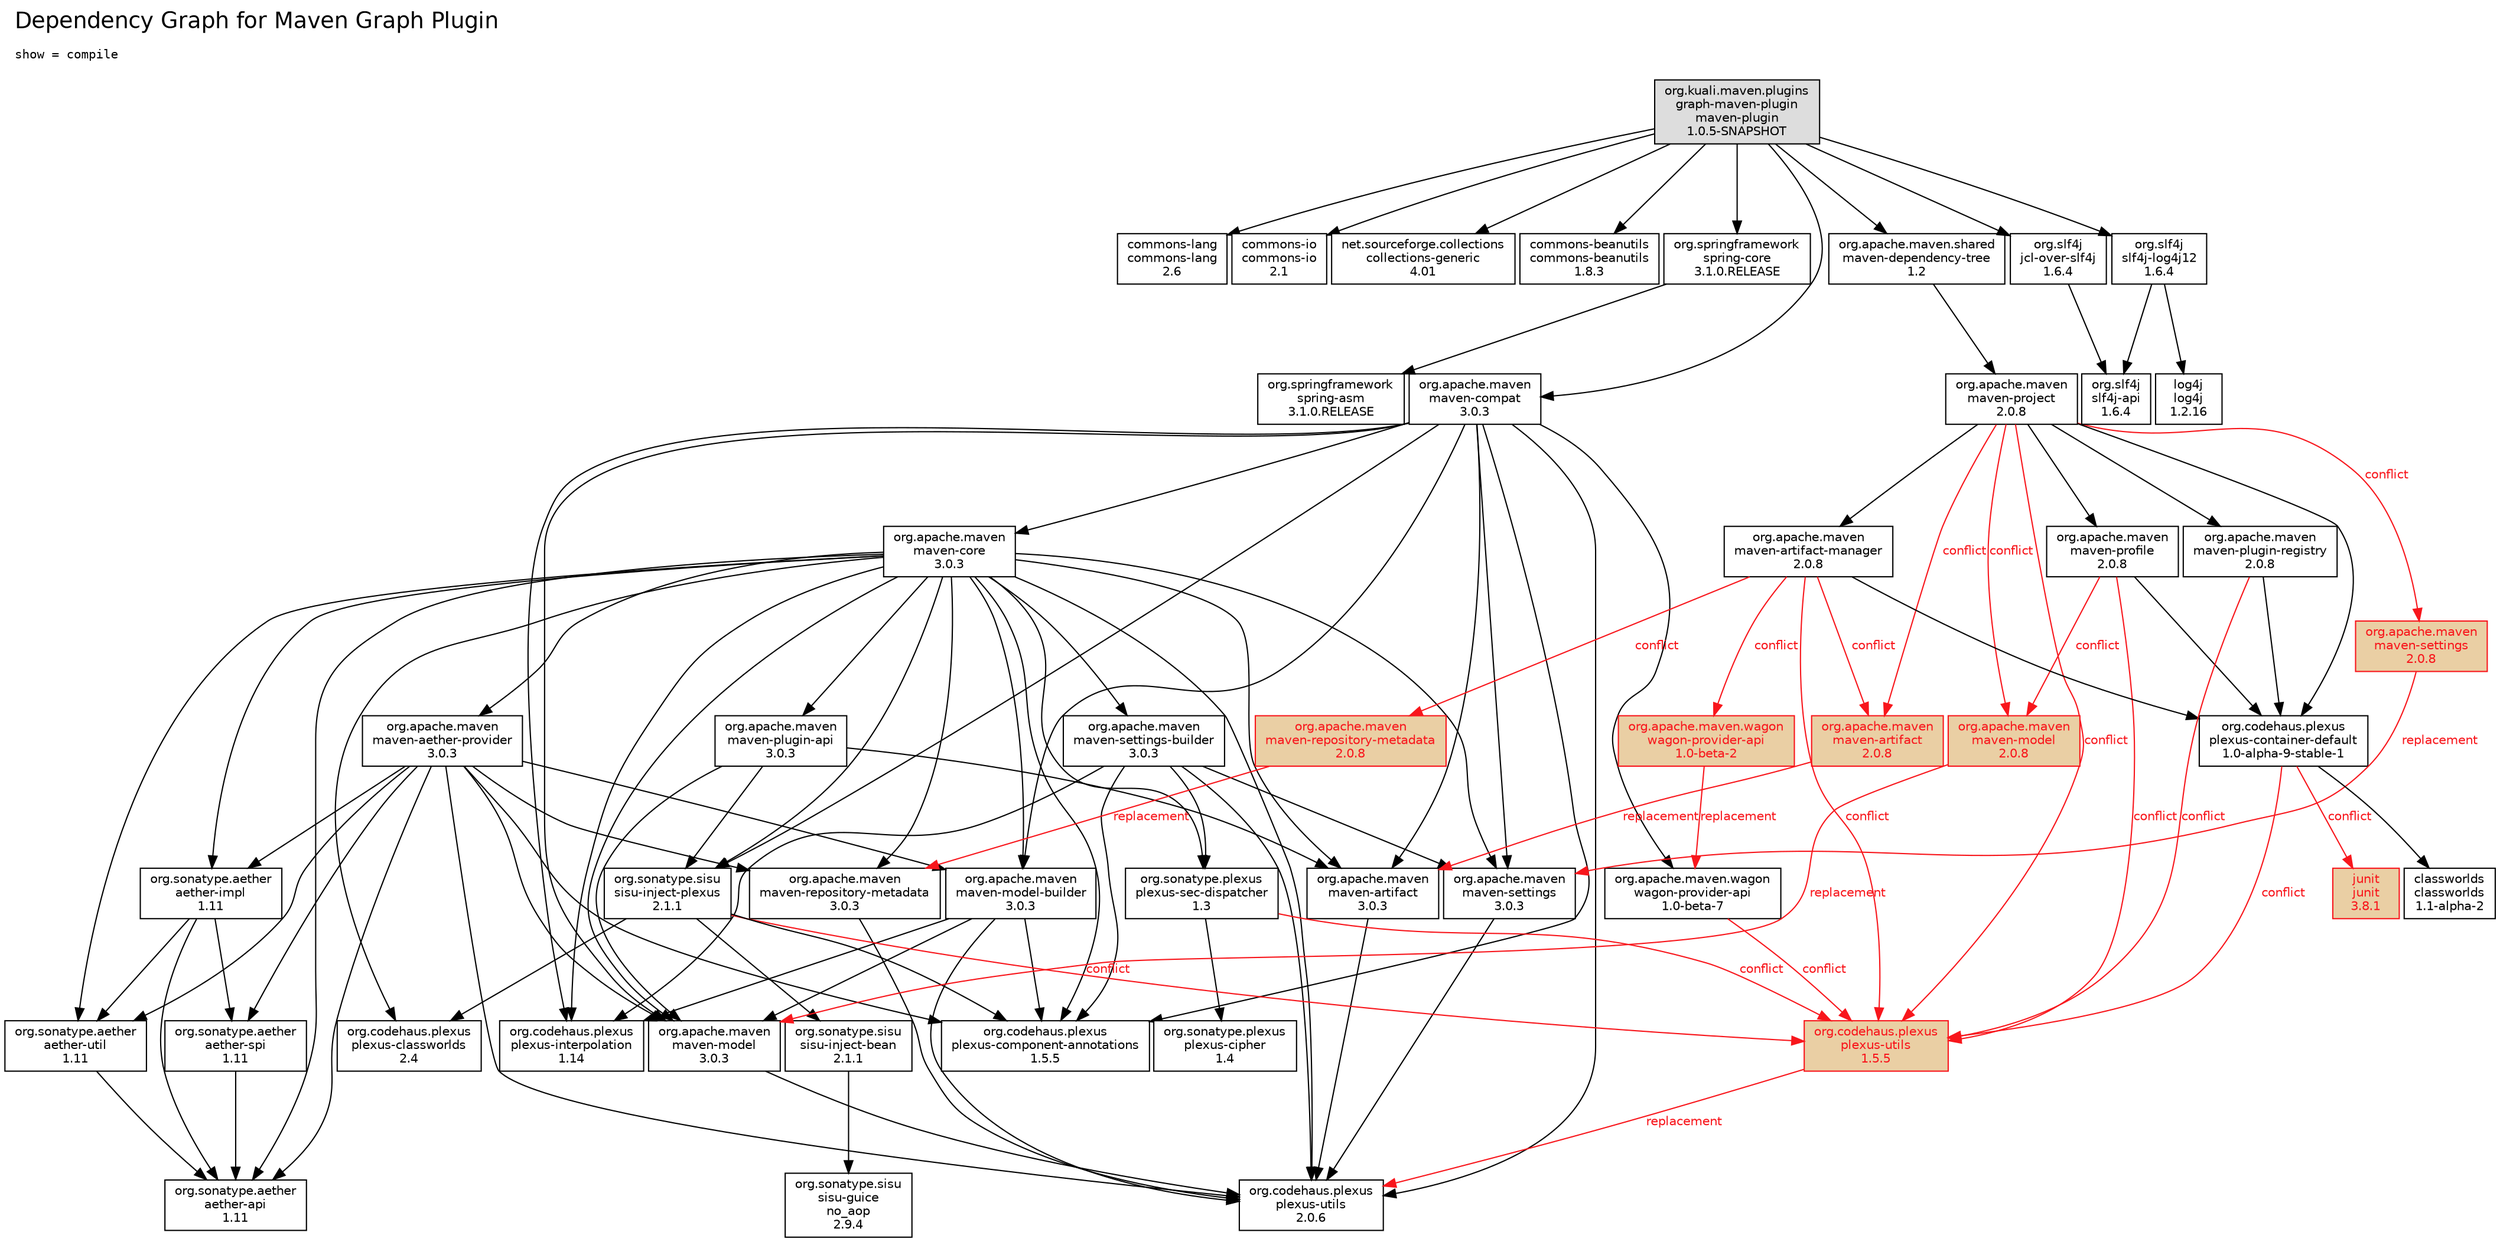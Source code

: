digraph dependencies {

  graph [ label=<<table border="0" cellpadding="0" cellspacing="0"><tr><td>Dependency Graph for Maven Graph Plugin</td></tr><tr><td><font color="black" face="Courier" point-size="10"> </font></td></tr><tr><td align="LEFT"><font color="black" face="Courier" point-size="10">show = compile</font></td></tr><tr><td><font color="black" face="Courier" point-size="10"> </font></td></tr></table>> labeljust="l" labelloc="t" fontsize="18" fontname="Helvetica" ranksep="1" rankdir="TB" nodesep=".05" ];
  node [ fontsize="10" fontname="Helvetica" shape="rectangle" ];
  edge [ fontsize="10" fontname="Helvetica" ];

  "0" [
    fontsize="10"
    label="org.kuali.maven.plugins\ngraph-maven-plugin\nmaven-plugin\n1.0.5-SNAPSHOT"
    color="black"
    fontcolor="black"
    fillcolor="#dddddd"
    style="solid,filled"
  ];
  "3" [
    fontsize="10"
    label="commons-lang\ncommons-lang\n2.6"
    color="black"
    fontcolor="black"
    fillcolor="white"
    style="solid,filled"
  ];
  "4" [
    fontsize="10"
    label="commons-io\ncommons-io\n2.1"
    color="black"
    fontcolor="black"
    fillcolor="white"
    style="solid,filled"
  ];
  "5" [
    fontsize="10"
    label="net.sourceforge.collections\ncollections-generic\n4.01"
    color="black"
    fontcolor="black"
    fillcolor="white"
    style="solid,filled"
  ];
  "6" [
    fontsize="10"
    label="commons-beanutils\ncommons-beanutils\n1.8.3"
    color="black"
    fontcolor="black"
    fillcolor="white"
    style="solid,filled"
  ];
  "7" [
    fontsize="10"
    label="org.springframework\nspring-core\n3.1.0.RELEASE"
    color="black"
    fontcolor="black"
    fillcolor="white"
    style="solid,filled"
  ];
  "8" [
    fontsize="10"
    label="org.springframework\nspring-asm\n3.1.0.RELEASE"
    color="black"
    fontcolor="black"
    fillcolor="white"
    style="solid,filled"
  ];
  "9" [
    fontsize="10"
    label="org.apache.maven\nmaven-compat\n3.0.3"
    color="black"
    fontcolor="black"
    fillcolor="white"
    style="solid,filled"
  ];
  "10" [
    fontsize="10"
    label="org.apache.maven\nmaven-model\n3.0.3"
    color="black"
    fontcolor="black"
    fillcolor="white"
    style="solid,filled"
  ];
  "12" [
    fontsize="10"
    label="org.apache.maven\nmaven-model-builder\n3.0.3"
    color="black"
    fontcolor="black"
    fillcolor="white"
    style="solid,filled"
  ];
  "17" [
    fontsize="10"
    label="org.apache.maven\nmaven-settings\n3.0.3"
    color="black"
    fontcolor="black"
    fillcolor="white"
    style="solid,filled"
  ];
  "19" [
    fontsize="10"
    label="org.apache.maven\nmaven-artifact\n3.0.3"
    color="black"
    fontcolor="black"
    fillcolor="white"
    style="solid,filled"
  ];
  "21" [
    fontsize="10"
    label="org.apache.maven\nmaven-core\n3.0.3"
    color="black"
    fontcolor="black"
    fillcolor="white"
    style="solid,filled"
  ];
  "24" [
    fontsize="10"
    label="org.apache.maven\nmaven-settings-builder\n3.0.3"
    color="black"
    fontcolor="black"
    fillcolor="white"
    style="solid,filled"
  ];
  "30" [
    fontsize="10"
    label="org.apache.maven\nmaven-repository-metadata\n3.0.3"
    color="black"
    fontcolor="black"
    fillcolor="white"
    style="solid,filled"
  ];
  "33" [
    fontsize="10"
    label="org.apache.maven\nmaven-plugin-api\n3.0.3"
    color="black"
    fontcolor="black"
    fillcolor="white"
    style="solid,filled"
  ];
  "38" [
    fontsize="10"
    label="org.apache.maven\nmaven-aether-provider\n3.0.3"
    color="black"
    fontcolor="black"
    fillcolor="white"
    style="solid,filled"
  ];
  "43" [
    fontsize="10"
    label="org.sonatype.aether\naether-spi\n1.11"
    color="black"
    fontcolor="black"
    fillcolor="white"
    style="solid,filled"
  ];
  "49" [
    fontsize="10"
    label="org.sonatype.aether\naether-impl\n1.11"
    color="black"
    fontcolor="black"
    fillcolor="white"
    style="solid,filled"
  ];
  "53" [
    fontsize="10"
    label="org.sonatype.aether\naether-api\n1.11"
    color="black"
    fontcolor="black"
    fillcolor="white"
    style="solid,filled"
  ];
  "54" [
    fontsize="10"
    label="org.sonatype.aether\naether-util\n1.11"
    color="black"
    fontcolor="black"
    fillcolor="white"
    style="solid,filled"
  ];
  "59" [
    fontsize="10"
    label="org.codehaus.plexus\nplexus-classworlds\n2.4"
    color="black"
    fontcolor="black"
    fillcolor="white"
    style="solid,filled"
  ];
  "61" [
    fontsize="10"
    label="org.sonatype.plexus\nplexus-sec-dispatcher\n1.3"
    color="black"
    fontcolor="black"
    fillcolor="white"
    style="solid,filled"
  ];
  "62" [
    fontsize="10"
    label="org.codehaus.plexus\nplexus-utils\n1.5.5"
    color="#F8161C"
    fontcolor="#F8161C"
    fillcolor="#EACFA4"
    style="solid,filled"
  ];
  "63" [
    fontsize="10"
    label="org.sonatype.plexus\nplexus-cipher\n1.4"
    color="black"
    fontcolor="black"
    fillcolor="white"
    style="solid,filled"
  ];
  "64" [
    fontsize="10"
    label="org.codehaus.plexus\nplexus-utils\n2.0.6"
    color="black"
    fontcolor="black"
    fillcolor="white"
    style="solid,filled"
  ];
  "65" [
    fontsize="10"
    label="org.codehaus.plexus\nplexus-interpolation\n1.14"
    color="black"
    fontcolor="black"
    fillcolor="white"
    style="solid,filled"
  ];
  "66" [
    fontsize="10"
    label="org.sonatype.sisu\nsisu-inject-plexus\n2.1.1"
    color="black"
    fontcolor="black"
    fillcolor="white"
    style="solid,filled"
  ];
  "70" [
    fontsize="10"
    label="org.sonatype.sisu\nsisu-inject-bean\n2.1.1"
    color="black"
    fontcolor="black"
    fillcolor="white"
    style="solid,filled"
  ];
  "71" [
    fontsize="10"
    label="org.sonatype.sisu\nsisu-guice\nno_aop\n2.9.4"
    color="black"
    fontcolor="black"
    fillcolor="white"
    style="solid,filled"
  ];
  "72" [
    fontsize="10"
    label="org.codehaus.plexus\nplexus-component-annotations\n1.5.5"
    color="black"
    fontcolor="black"
    fillcolor="white"
    style="solid,filled"
  ];
  "73" [
    fontsize="10"
    label="org.apache.maven.wagon\nwagon-provider-api\n1.0-beta-7"
    color="black"
    fontcolor="black"
    fillcolor="white"
    style="solid,filled"
  ];
  "75" [
    fontsize="10"
    label="org.apache.maven.shared\nmaven-dependency-tree\n1.2"
    color="black"
    fontcolor="black"
    fillcolor="white"
    style="solid,filled"
  ];
  "76" [
    fontsize="10"
    label="org.apache.maven\nmaven-project\n2.0.8"
    color="black"
    fontcolor="black"
    fillcolor="white"
    style="solid,filled"
  ];
  "77" [
    fontsize="10"
    label="org.apache.maven\nmaven-settings\n2.0.8"
    color="#F8161C"
    fontcolor="#F8161C"
    fillcolor="#EACFA4"
    style="solid,filled"
  ];
  "78" [
    fontsize="10"
    label="org.apache.maven\nmaven-profile\n2.0.8"
    color="black"
    fontcolor="black"
    fillcolor="white"
    style="solid,filled"
  ];
  "79" [
    fontsize="10"
    label="org.apache.maven\nmaven-model\n2.0.8"
    color="#F8161C"
    fontcolor="#F8161C"
    fillcolor="#EACFA4"
    style="solid,filled"
  ];
  "83" [
    fontsize="10"
    label="org.apache.maven\nmaven-artifact-manager\n2.0.8"
    color="black"
    fontcolor="black"
    fillcolor="white"
    style="solid,filled"
  ];
  "84" [
    fontsize="10"
    label="org.apache.maven\nmaven-repository-metadata\n2.0.8"
    color="#F8161C"
    fontcolor="#F8161C"
    fillcolor="#EACFA4"
    style="solid,filled"
  ];
  "86" [
    fontsize="10"
    label="org.apache.maven\nmaven-artifact\n2.0.8"
    color="#F8161C"
    fontcolor="#F8161C"
    fillcolor="#EACFA4"
    style="solid,filled"
  ];
  "88" [
    fontsize="10"
    label="org.apache.maven.wagon\nwagon-provider-api\n1.0-beta-2"
    color="#F8161C"
    fontcolor="#F8161C"
    fillcolor="#EACFA4"
    style="solid,filled"
  ];
  "89" [
    fontsize="10"
    label="org.apache.maven\nmaven-plugin-registry\n2.0.8"
    color="black"
    fontcolor="black"
    fillcolor="white"
    style="solid,filled"
  ];
  "94" [
    fontsize="10"
    label="org.codehaus.plexus\nplexus-container-default\n1.0-alpha-9-stable-1"
    color="black"
    fontcolor="black"
    fillcolor="white"
    style="solid,filled"
  ];
  "95" [
    fontsize="10"
    label="junit\njunit\n3.8.1"
    color="#F8161C"
    fontcolor="#F8161C"
    fillcolor="#EACFA4"
    style="solid,filled"
  ];
  "97" [
    fontsize="10"
    label="classworlds\nclassworlds\n1.1-alpha-2"
    color="black"
    fontcolor="black"
    fillcolor="white"
    style="solid,filled"
  ];
  "98" [
    fontsize="10"
    label="org.slf4j\njcl-over-slf4j\n1.6.4"
    color="black"
    fontcolor="black"
    fillcolor="white"
    style="solid,filled"
  ];
  "99" [
    fontsize="10"
    label="org.slf4j\nslf4j-api\n1.6.4"
    color="black"
    fontcolor="black"
    fillcolor="white"
    style="solid,filled"
  ];
  "100" [
    fontsize="10"
    label="org.slf4j\nslf4j-log4j12\n1.6.4"
    color="black"
    fontcolor="black"
    fillcolor="white"
    style="solid,filled"
  ];
  "102" [
    fontsize="10"
    label="log4j\nlog4j\n1.2.16"
    color="black"
    fontcolor="black"
    fillcolor="white"
    style="solid,filled"
  ];

  "0" -> "3" [
    label=""
    style="solid"
    color="black"
    fontcolor="black"
    weight="1.0"
  ];
  "0" -> "4" [
    label=""
    style="solid"
    color="black"
    fontcolor="black"
    weight="1.0"
  ];
  "0" -> "5" [
    label=""
    style="solid"
    color="black"
    fontcolor="black"
    weight="1.0"
  ];
  "0" -> "6" [
    label=""
    style="solid"
    color="black"
    fontcolor="black"
    weight="1.0"
  ];
  "0" -> "7" [
    label=""
    style="solid"
    color="black"
    fontcolor="black"
    weight="1.0"
  ];
  "7" -> "8" [
    label=""
    style="solid"
    color="black"
    fontcolor="black"
    weight="1.0"
  ];
  "0" -> "9" [
    label=""
    style="solid"
    color="black"
    fontcolor="black"
    weight="1.0"
  ];
  "9" -> "10" [
    label=""
    style="solid"
    color="black"
    fontcolor="black"
    weight="1.0"
  ];
  "10" -> "64" [
    label=""
    style="solid"
    color="black"
    fontcolor="black"
    weight="1.0"
  ];
  "9" -> "12" [
    label=""
    style="solid"
    color="black"
    fontcolor="black"
    weight="1.0"
  ];
  "12" -> "64" [
    label=""
    style="solid"
    color="black"
    fontcolor="black"
    weight="1.0"
  ];
  "12" -> "65" [
    label=""
    style="solid"
    color="black"
    fontcolor="black"
    weight="1.0"
  ];
  "12" -> "72" [
    label=""
    style="solid"
    color="black"
    fontcolor="black"
    weight="1.0"
  ];
  "12" -> "10" [
    label=""
    style="solid"
    color="black"
    fontcolor="black"
    weight="1.0"
  ];
  "9" -> "17" [
    label=""
    style="solid"
    color="black"
    fontcolor="black"
    weight="1.0"
  ];
  "17" -> "64" [
    label=""
    style="solid"
    color="black"
    fontcolor="black"
    weight="1.0"
  ];
  "9" -> "19" [
    label=""
    style="solid"
    color="black"
    fontcolor="black"
    weight="1.0"
  ];
  "19" -> "64" [
    label=""
    style="solid"
    color="black"
    fontcolor="black"
    weight="1.0"
  ];
  "9" -> "21" [
    label=""
    style="solid"
    color="black"
    fontcolor="black"
    weight="1.0"
  ];
  "21" -> "10" [
    label=""
    style="solid"
    color="black"
    fontcolor="black"
    weight="1.0"
  ];
  "21" -> "17" [
    label=""
    style="solid"
    color="black"
    fontcolor="black"
    weight="1.0"
  ];
  "21" -> "24" [
    label=""
    style="solid"
    color="black"
    fontcolor="black"
    weight="1.0"
  ];
  "24" -> "64" [
    label=""
    style="solid"
    color="black"
    fontcolor="black"
    weight="1.0"
  ];
  "24" -> "65" [
    label=""
    style="solid"
    color="black"
    fontcolor="black"
    weight="1.0"
  ];
  "24" -> "72" [
    label=""
    style="solid"
    color="black"
    fontcolor="black"
    weight="1.0"
  ];
  "24" -> "17" [
    label=""
    style="solid"
    color="black"
    fontcolor="black"
    weight="1.0"
  ];
  "24" -> "61" [
    label=""
    style="solid"
    color="black"
    fontcolor="black"
    weight="1.0"
  ];
  "21" -> "30" [
    label=""
    style="solid"
    color="black"
    fontcolor="black"
    weight="1.0"
  ];
  "30" -> "64" [
    label=""
    style="solid"
    color="black"
    fontcolor="black"
    weight="1.0"
  ];
  "21" -> "19" [
    label=""
    style="solid"
    color="black"
    fontcolor="black"
    weight="1.0"
  ];
  "21" -> "33" [
    label=""
    style="solid"
    color="black"
    fontcolor="black"
    weight="1.0"
  ];
  "33" -> "10" [
    label=""
    style="solid"
    color="black"
    fontcolor="black"
    weight="1.0"
  ];
  "33" -> "19" [
    label=""
    style="solid"
    color="black"
    fontcolor="black"
    weight="1.0"
  ];
  "33" -> "66" [
    label=""
    style="solid"
    color="black"
    fontcolor="black"
    weight="1.0"
  ];
  "21" -> "12" [
    label=""
    style="solid"
    color="black"
    fontcolor="black"
    weight="1.0"
  ];
  "21" -> "38" [
    label=""
    style="solid"
    color="black"
    fontcolor="black"
    weight="1.0"
  ];
  "38" -> "10" [
    label=""
    style="solid"
    color="black"
    fontcolor="black"
    weight="1.0"
  ];
  "38" -> "12" [
    label=""
    style="solid"
    color="black"
    fontcolor="black"
    weight="1.0"
  ];
  "38" -> "30" [
    label=""
    style="solid"
    color="black"
    fontcolor="black"
    weight="1.0"
  ];
  "38" -> "53" [
    label=""
    style="solid"
    color="black"
    fontcolor="black"
    weight="1.0"
  ];
  "38" -> "43" [
    label=""
    style="solid"
    color="black"
    fontcolor="black"
    weight="1.0"
  ];
  "43" -> "53" [
    label=""
    style="solid"
    color="black"
    fontcolor="black"
    weight="1.0"
  ];
  "38" -> "54" [
    label=""
    style="solid"
    color="black"
    fontcolor="black"
    weight="1.0"
  ];
  "38" -> "49" [
    label=""
    style="solid"
    color="black"
    fontcolor="black"
    weight="1.0"
  ];
  "38" -> "72" [
    label=""
    style="solid"
    color="black"
    fontcolor="black"
    weight="1.0"
  ];
  "38" -> "64" [
    label=""
    style="solid"
    color="black"
    fontcolor="black"
    weight="1.0"
  ];
  "21" -> "49" [
    label=""
    style="solid"
    color="black"
    fontcolor="black"
    weight="1.0"
  ];
  "49" -> "53" [
    label=""
    style="solid"
    color="black"
    fontcolor="black"
    weight="1.0"
  ];
  "49" -> "43" [
    label=""
    style="solid"
    color="black"
    fontcolor="black"
    weight="1.0"
  ];
  "49" -> "54" [
    label=""
    style="solid"
    color="black"
    fontcolor="black"
    weight="1.0"
  ];
  "21" -> "53" [
    label=""
    style="solid"
    color="black"
    fontcolor="black"
    weight="1.0"
  ];
  "21" -> "54" [
    label=""
    style="solid"
    color="black"
    fontcolor="black"
    weight="1.0"
  ];
  "54" -> "53" [
    label=""
    style="solid"
    color="black"
    fontcolor="black"
    weight="1.0"
  ];
  "21" -> "66" [
    label=""
    style="solid"
    color="black"
    fontcolor="black"
    weight="1.0"
  ];
  "21" -> "65" [
    label=""
    style="solid"
    color="black"
    fontcolor="black"
    weight="1.0"
  ];
  "21" -> "64" [
    label=""
    style="solid"
    color="black"
    fontcolor="black"
    weight="1.0"
  ];
  "21" -> "59" [
    label=""
    style="solid"
    color="black"
    fontcolor="black"
    weight="1.0"
  ];
  "21" -> "72" [
    label=""
    style="solid"
    color="black"
    fontcolor="black"
    weight="1.0"
  ];
  "21" -> "61" [
    label=""
    style="solid"
    color="black"
    fontcolor="black"
    weight="1.0"
  ];
  "62" -> "64" [
    label="replacement"
    style="solid"
    color="#F8161C"
    fontcolor="#F8161C"
    weight="1.0"
  ];
  "61" -> "62" [
    label="conflict"
    style="solid"
    color="#F8161C"
    fontcolor="#F8161C"
    weight="1.0"
  ];
  "61" -> "63" [
    label=""
    style="solid"
    color="black"
    fontcolor="black"
    weight="1.0"
  ];
  "9" -> "64" [
    label=""
    style="solid"
    color="black"
    fontcolor="black"
    weight="1.0"
  ];
  "9" -> "65" [
    label=""
    style="solid"
    color="black"
    fontcolor="black"
    weight="1.0"
  ];
  "9" -> "66" [
    label=""
    style="solid"
    color="black"
    fontcolor="black"
    weight="1.0"
  ];
  "66" -> "72" [
    label=""
    style="solid"
    color="black"
    fontcolor="black"
    weight="1.0"
  ];
  "66" -> "59" [
    label=""
    style="solid"
    color="black"
    fontcolor="black"
    weight="1.0"
  ];
  "66" -> "62" [
    label="conflict"
    style="solid"
    color="#F8161C"
    fontcolor="#F8161C"
    weight="1.0"
  ];
  "66" -> "70" [
    label=""
    style="solid"
    color="black"
    fontcolor="black"
    weight="1.0"
  ];
  "70" -> "71" [
    label=""
    style="solid"
    color="black"
    fontcolor="black"
    weight="1.0"
  ];
  "9" -> "72" [
    label=""
    style="solid"
    color="black"
    fontcolor="black"
    weight="1.0"
  ];
  "9" -> "73" [
    label=""
    style="solid"
    color="black"
    fontcolor="black"
    weight="1.0"
  ];
  "73" -> "62" [
    label="conflict"
    style="solid"
    color="#F8161C"
    fontcolor="#F8161C"
    weight="1.0"
  ];
  "0" -> "75" [
    label=""
    style="solid"
    color="black"
    fontcolor="black"
    weight="1.0"
  ];
  "75" -> "76" [
    label=""
    style="solid"
    color="black"
    fontcolor="black"
    weight="1.0"
  ];
  "77" -> "17" [
    label="replacement"
    style="solid"
    color="#F8161C"
    fontcolor="#F8161C"
    weight="1.0"
  ];
  "76" -> "77" [
    label="conflict"
    style="solid"
    color="#F8161C"
    fontcolor="#F8161C"
    weight="1.0"
  ];
  "76" -> "78" [
    label=""
    style="solid"
    color="black"
    fontcolor="black"
    weight="1.0"
  ];
  "79" -> "10" [
    label="replacement"
    style="solid"
    color="#F8161C"
    fontcolor="#F8161C"
    weight="1.0"
  ];
  "78" -> "79" [
    label="conflict"
    style="solid"
    color="#F8161C"
    fontcolor="#F8161C"
    weight="1.0"
  ];
  "78" -> "62" [
    label="conflict"
    style="solid"
    color="#F8161C"
    fontcolor="#F8161C"
    weight="1.0"
  ];
  "78" -> "94" [
    label=""
    style="solid"
    color="black"
    fontcolor="black"
    weight="1.0"
  ];
  "76" -> "79" [
    label="conflict"
    style="solid"
    color="#F8161C"
    fontcolor="#F8161C"
    weight="1.0"
  ];
  "76" -> "83" [
    label=""
    style="solid"
    color="black"
    fontcolor="black"
    weight="1.0"
  ];
  "84" -> "30" [
    label="replacement"
    style="solid"
    color="#F8161C"
    fontcolor="#F8161C"
    weight="1.0"
  ];
  "83" -> "84" [
    label="conflict"
    style="solid"
    color="#F8161C"
    fontcolor="#F8161C"
    weight="1.0"
  ];
  "83" -> "62" [
    label="conflict"
    style="solid"
    color="#F8161C"
    fontcolor="#F8161C"
    weight="1.0"
  ];
  "86" -> "19" [
    label="replacement"
    style="solid"
    color="#F8161C"
    fontcolor="#F8161C"
    weight="1.0"
  ];
  "83" -> "86" [
    label="conflict"
    style="solid"
    color="#F8161C"
    fontcolor="#F8161C"
    weight="1.0"
  ];
  "83" -> "94" [
    label=""
    style="solid"
    color="black"
    fontcolor="black"
    weight="1.0"
  ];
  "88" -> "73" [
    label="replacement"
    style="solid"
    color="#F8161C"
    fontcolor="#F8161C"
    weight="1.0"
  ];
  "83" -> "88" [
    label="conflict"
    style="solid"
    color="#F8161C"
    fontcolor="#F8161C"
    weight="1.0"
  ];
  "76" -> "89" [
    label=""
    style="solid"
    color="black"
    fontcolor="black"
    weight="1.0"
  ];
  "89" -> "62" [
    label="conflict"
    style="solid"
    color="#F8161C"
    fontcolor="#F8161C"
    weight="1.0"
  ];
  "89" -> "94" [
    label=""
    style="solid"
    color="black"
    fontcolor="black"
    weight="1.0"
  ];
  "76" -> "62" [
    label="conflict"
    style="solid"
    color="#F8161C"
    fontcolor="#F8161C"
    weight="1.0"
  ];
  "76" -> "86" [
    label="conflict"
    style="solid"
    color="#F8161C"
    fontcolor="#F8161C"
    weight="1.0"
  ];
  "76" -> "94" [
    label=""
    style="solid"
    color="black"
    fontcolor="black"
    weight="1.0"
  ];
  "94" -> "95" [
    label="conflict"
    style="solid"
    color="#F8161C"
    fontcolor="#F8161C"
    weight="1.0"
  ];
  "94" -> "62" [
    label="conflict"
    style="solid"
    color="#F8161C"
    fontcolor="#F8161C"
    weight="1.0"
  ];
  "94" -> "97" [
    label=""
    style="solid"
    color="black"
    fontcolor="black"
    weight="1.0"
  ];
  "0" -> "98" [
    label=""
    style="solid"
    color="black"
    fontcolor="black"
    weight="1.0"
  ];
  "98" -> "99" [
    label=""
    style="solid"
    color="black"
    fontcolor="black"
    weight="1.0"
  ];
  "0" -> "100" [
    label=""
    style="solid"
    color="black"
    fontcolor="black"
    weight="1.0"
  ];
  "100" -> "99" [
    label=""
    style="solid"
    color="black"
    fontcolor="black"
    weight="1.0"
  ];
  "100" -> "102" [
    label=""
    style="solid"
    color="black"
    fontcolor="black"
    weight="1.0"
  ];
}
